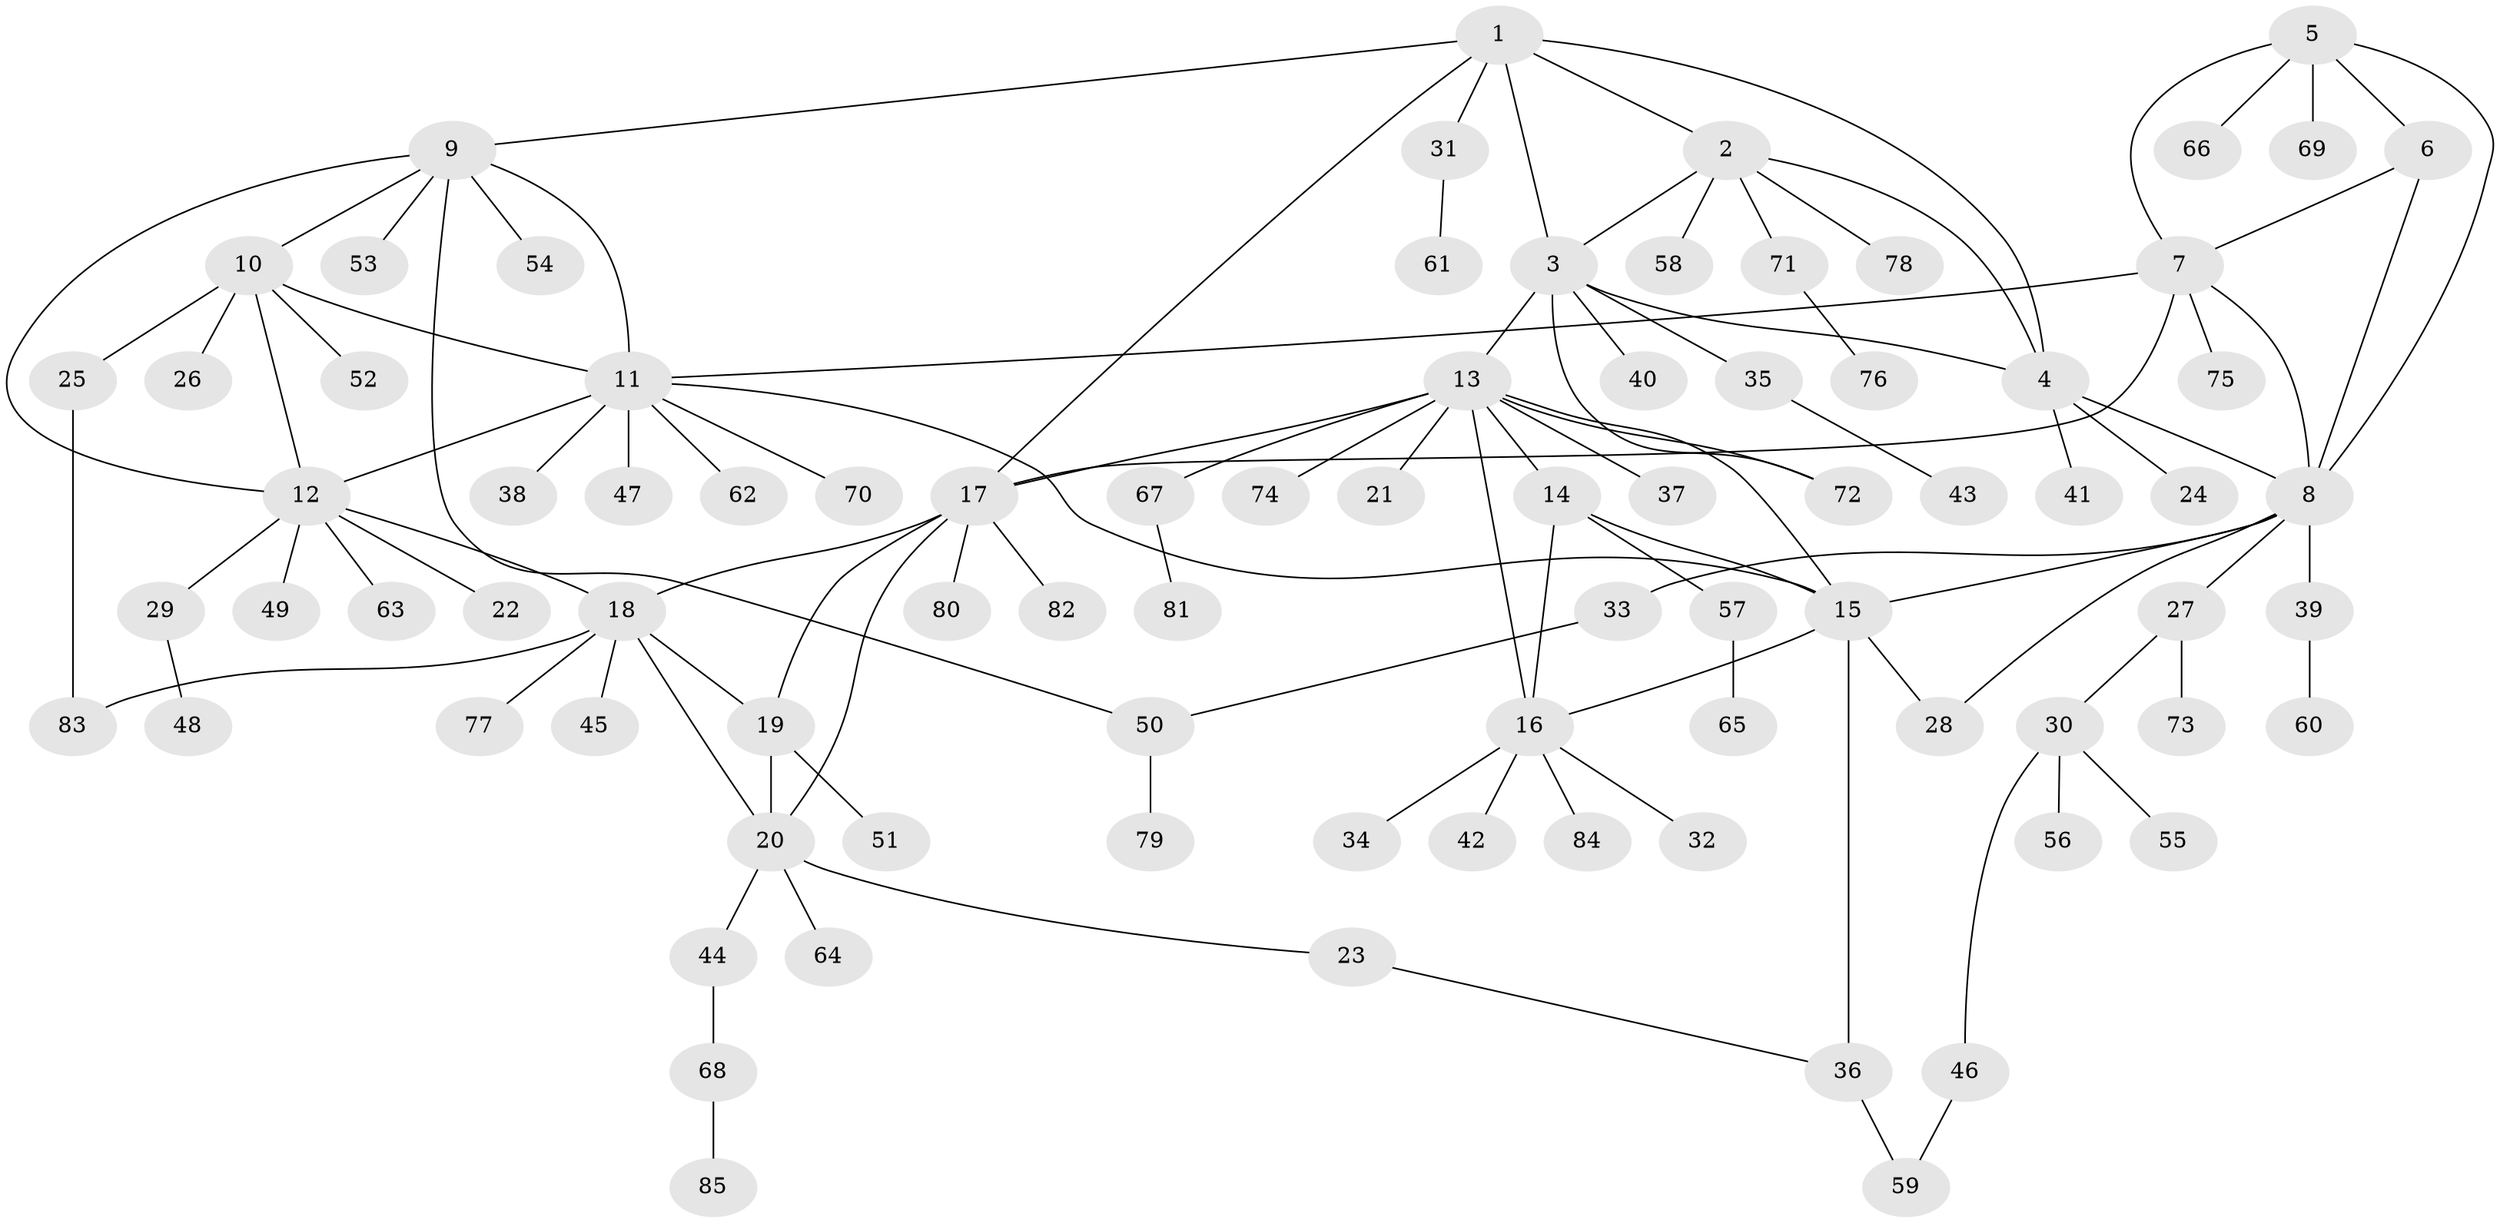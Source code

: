 // coarse degree distribution, {2: 0.11538461538461539, 3: 0.07692307692307693, 4: 0.11538461538461539, 5: 0.23076923076923078, 1: 0.38461538461538464, 8: 0.038461538461538464, 6: 0.038461538461538464}
// Generated by graph-tools (version 1.1) at 2025/37/03/04/25 23:37:51]
// undirected, 85 vertices, 111 edges
graph export_dot {
  node [color=gray90,style=filled];
  1;
  2;
  3;
  4;
  5;
  6;
  7;
  8;
  9;
  10;
  11;
  12;
  13;
  14;
  15;
  16;
  17;
  18;
  19;
  20;
  21;
  22;
  23;
  24;
  25;
  26;
  27;
  28;
  29;
  30;
  31;
  32;
  33;
  34;
  35;
  36;
  37;
  38;
  39;
  40;
  41;
  42;
  43;
  44;
  45;
  46;
  47;
  48;
  49;
  50;
  51;
  52;
  53;
  54;
  55;
  56;
  57;
  58;
  59;
  60;
  61;
  62;
  63;
  64;
  65;
  66;
  67;
  68;
  69;
  70;
  71;
  72;
  73;
  74;
  75;
  76;
  77;
  78;
  79;
  80;
  81;
  82;
  83;
  84;
  85;
  1 -- 2;
  1 -- 3;
  1 -- 4;
  1 -- 9;
  1 -- 17;
  1 -- 31;
  2 -- 3;
  2 -- 4;
  2 -- 58;
  2 -- 71;
  2 -- 78;
  3 -- 4;
  3 -- 13;
  3 -- 35;
  3 -- 40;
  3 -- 72;
  4 -- 8;
  4 -- 24;
  4 -- 41;
  5 -- 6;
  5 -- 7;
  5 -- 8;
  5 -- 66;
  5 -- 69;
  6 -- 7;
  6 -- 8;
  7 -- 8;
  7 -- 11;
  7 -- 17;
  7 -- 75;
  8 -- 15;
  8 -- 27;
  8 -- 28;
  8 -- 33;
  8 -- 39;
  9 -- 10;
  9 -- 11;
  9 -- 12;
  9 -- 50;
  9 -- 53;
  9 -- 54;
  10 -- 11;
  10 -- 12;
  10 -- 25;
  10 -- 26;
  10 -- 52;
  11 -- 12;
  11 -- 15;
  11 -- 38;
  11 -- 47;
  11 -- 62;
  11 -- 70;
  12 -- 18;
  12 -- 22;
  12 -- 29;
  12 -- 49;
  12 -- 63;
  13 -- 14;
  13 -- 15;
  13 -- 16;
  13 -- 17;
  13 -- 21;
  13 -- 37;
  13 -- 67;
  13 -- 72;
  13 -- 74;
  14 -- 15;
  14 -- 16;
  14 -- 57;
  15 -- 16;
  15 -- 28;
  15 -- 36;
  16 -- 32;
  16 -- 34;
  16 -- 42;
  16 -- 84;
  17 -- 18;
  17 -- 19;
  17 -- 20;
  17 -- 80;
  17 -- 82;
  18 -- 19;
  18 -- 20;
  18 -- 45;
  18 -- 77;
  18 -- 83;
  19 -- 20;
  19 -- 51;
  20 -- 23;
  20 -- 44;
  20 -- 64;
  23 -- 36;
  25 -- 83;
  27 -- 30;
  27 -- 73;
  29 -- 48;
  30 -- 46;
  30 -- 55;
  30 -- 56;
  31 -- 61;
  33 -- 50;
  35 -- 43;
  36 -- 59;
  39 -- 60;
  44 -- 68;
  46 -- 59;
  50 -- 79;
  57 -- 65;
  67 -- 81;
  68 -- 85;
  71 -- 76;
}
